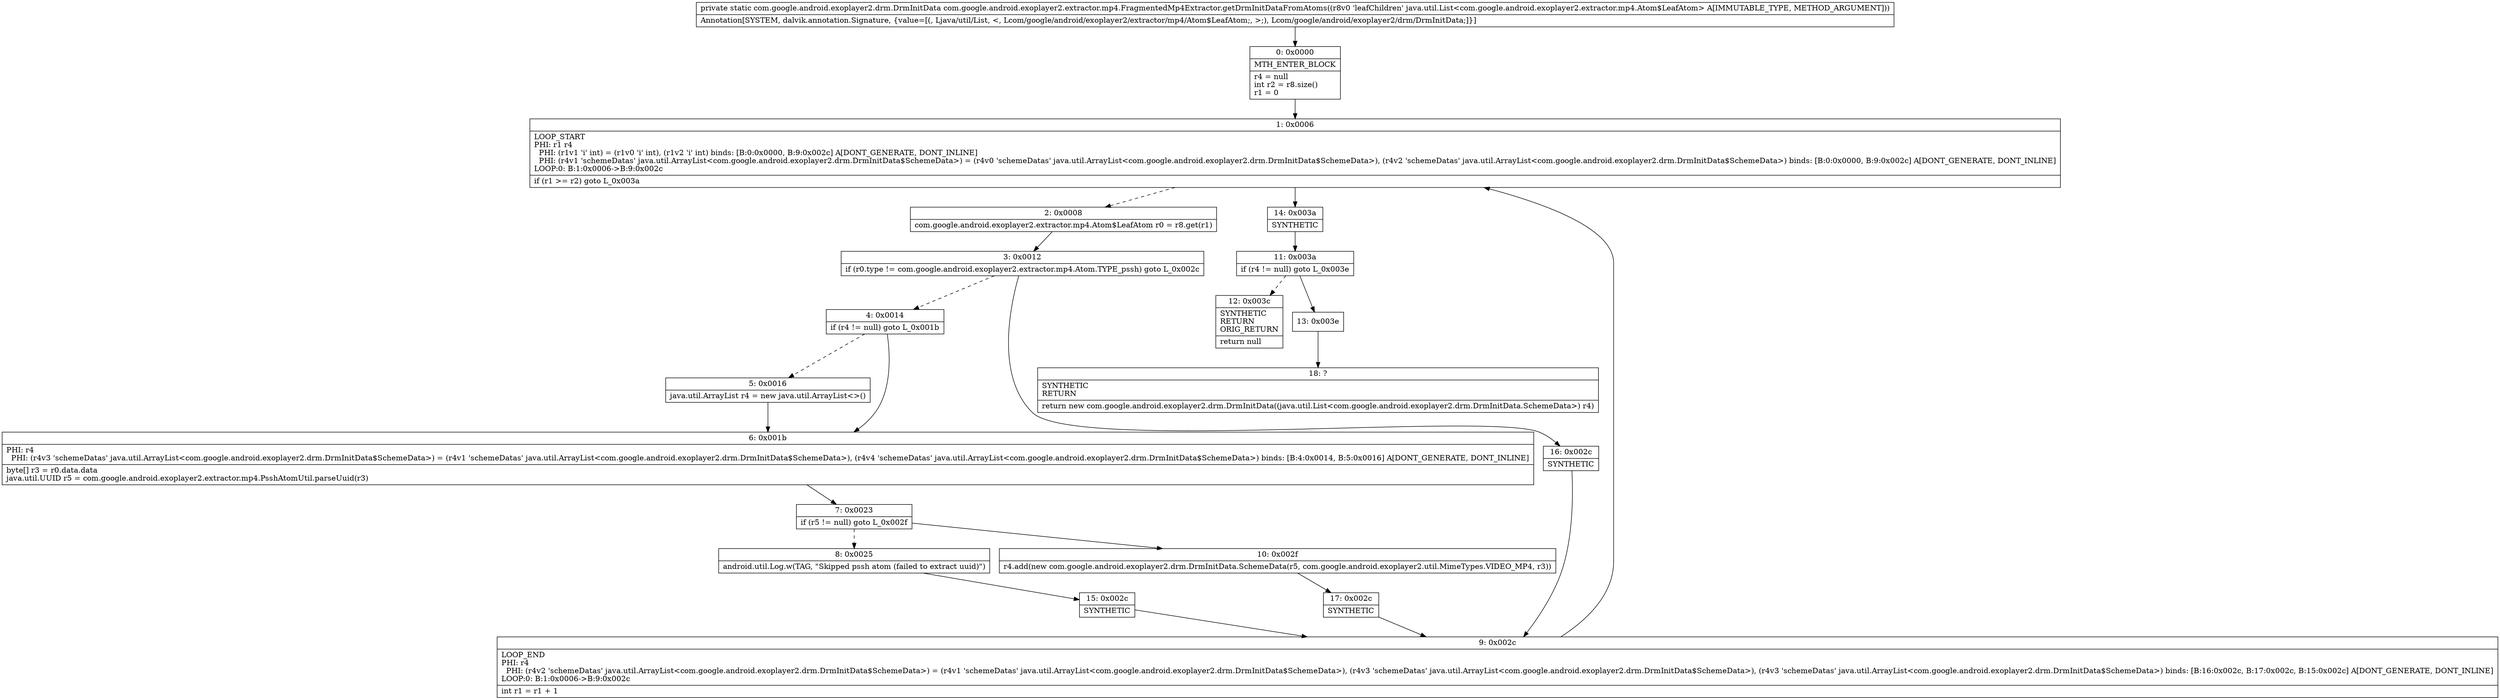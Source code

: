 digraph "CFG forcom.google.android.exoplayer2.extractor.mp4.FragmentedMp4Extractor.getDrmInitDataFromAtoms(Ljava\/util\/List;)Lcom\/google\/android\/exoplayer2\/drm\/DrmInitData;" {
Node_0 [shape=record,label="{0\:\ 0x0000|MTH_ENTER_BLOCK\l|r4 = null\lint r2 = r8.size()\lr1 = 0\l}"];
Node_1 [shape=record,label="{1\:\ 0x0006|LOOP_START\lPHI: r1 r4 \l  PHI: (r1v1 'i' int) = (r1v0 'i' int), (r1v2 'i' int) binds: [B:0:0x0000, B:9:0x002c] A[DONT_GENERATE, DONT_INLINE]\l  PHI: (r4v1 'schemeDatas' java.util.ArrayList\<com.google.android.exoplayer2.drm.DrmInitData$SchemeData\>) = (r4v0 'schemeDatas' java.util.ArrayList\<com.google.android.exoplayer2.drm.DrmInitData$SchemeData\>), (r4v2 'schemeDatas' java.util.ArrayList\<com.google.android.exoplayer2.drm.DrmInitData$SchemeData\>) binds: [B:0:0x0000, B:9:0x002c] A[DONT_GENERATE, DONT_INLINE]\lLOOP:0: B:1:0x0006\-\>B:9:0x002c\l|if (r1 \>= r2) goto L_0x003a\l}"];
Node_2 [shape=record,label="{2\:\ 0x0008|com.google.android.exoplayer2.extractor.mp4.Atom$LeafAtom r0 = r8.get(r1)\l}"];
Node_3 [shape=record,label="{3\:\ 0x0012|if (r0.type != com.google.android.exoplayer2.extractor.mp4.Atom.TYPE_pssh) goto L_0x002c\l}"];
Node_4 [shape=record,label="{4\:\ 0x0014|if (r4 != null) goto L_0x001b\l}"];
Node_5 [shape=record,label="{5\:\ 0x0016|java.util.ArrayList r4 = new java.util.ArrayList\<\>()\l}"];
Node_6 [shape=record,label="{6\:\ 0x001b|PHI: r4 \l  PHI: (r4v3 'schemeDatas' java.util.ArrayList\<com.google.android.exoplayer2.drm.DrmInitData$SchemeData\>) = (r4v1 'schemeDatas' java.util.ArrayList\<com.google.android.exoplayer2.drm.DrmInitData$SchemeData\>), (r4v4 'schemeDatas' java.util.ArrayList\<com.google.android.exoplayer2.drm.DrmInitData$SchemeData\>) binds: [B:4:0x0014, B:5:0x0016] A[DONT_GENERATE, DONT_INLINE]\l|byte[] r3 = r0.data.data\ljava.util.UUID r5 = com.google.android.exoplayer2.extractor.mp4.PsshAtomUtil.parseUuid(r3)\l}"];
Node_7 [shape=record,label="{7\:\ 0x0023|if (r5 != null) goto L_0x002f\l}"];
Node_8 [shape=record,label="{8\:\ 0x0025|android.util.Log.w(TAG, \"Skipped pssh atom (failed to extract uuid)\")\l}"];
Node_9 [shape=record,label="{9\:\ 0x002c|LOOP_END\lPHI: r4 \l  PHI: (r4v2 'schemeDatas' java.util.ArrayList\<com.google.android.exoplayer2.drm.DrmInitData$SchemeData\>) = (r4v1 'schemeDatas' java.util.ArrayList\<com.google.android.exoplayer2.drm.DrmInitData$SchemeData\>), (r4v3 'schemeDatas' java.util.ArrayList\<com.google.android.exoplayer2.drm.DrmInitData$SchemeData\>), (r4v3 'schemeDatas' java.util.ArrayList\<com.google.android.exoplayer2.drm.DrmInitData$SchemeData\>) binds: [B:16:0x002c, B:17:0x002c, B:15:0x002c] A[DONT_GENERATE, DONT_INLINE]\lLOOP:0: B:1:0x0006\-\>B:9:0x002c\l|int r1 = r1 + 1\l}"];
Node_10 [shape=record,label="{10\:\ 0x002f|r4.add(new com.google.android.exoplayer2.drm.DrmInitData.SchemeData(r5, com.google.android.exoplayer2.util.MimeTypes.VIDEO_MP4, r3))\l}"];
Node_11 [shape=record,label="{11\:\ 0x003a|if (r4 != null) goto L_0x003e\l}"];
Node_12 [shape=record,label="{12\:\ 0x003c|SYNTHETIC\lRETURN\lORIG_RETURN\l|return null\l}"];
Node_13 [shape=record,label="{13\:\ 0x003e}"];
Node_14 [shape=record,label="{14\:\ 0x003a|SYNTHETIC\l}"];
Node_15 [shape=record,label="{15\:\ 0x002c|SYNTHETIC\l}"];
Node_16 [shape=record,label="{16\:\ 0x002c|SYNTHETIC\l}"];
Node_17 [shape=record,label="{17\:\ 0x002c|SYNTHETIC\l}"];
Node_18 [shape=record,label="{18\:\ ?|SYNTHETIC\lRETURN\l|return new com.google.android.exoplayer2.drm.DrmInitData((java.util.List\<com.google.android.exoplayer2.drm.DrmInitData.SchemeData\>) r4)\l}"];
MethodNode[shape=record,label="{private static com.google.android.exoplayer2.drm.DrmInitData com.google.android.exoplayer2.extractor.mp4.FragmentedMp4Extractor.getDrmInitDataFromAtoms((r8v0 'leafChildren' java.util.List\<com.google.android.exoplayer2.extractor.mp4.Atom$LeafAtom\> A[IMMUTABLE_TYPE, METHOD_ARGUMENT]))  | Annotation[SYSTEM, dalvik.annotation.Signature, \{value=[(, Ljava\/util\/List, \<, Lcom\/google\/android\/exoplayer2\/extractor\/mp4\/Atom$LeafAtom;, \>;), Lcom\/google\/android\/exoplayer2\/drm\/DrmInitData;]\}]\l}"];
MethodNode -> Node_0;
Node_0 -> Node_1;
Node_1 -> Node_2[style=dashed];
Node_1 -> Node_14;
Node_2 -> Node_3;
Node_3 -> Node_4[style=dashed];
Node_3 -> Node_16;
Node_4 -> Node_5[style=dashed];
Node_4 -> Node_6;
Node_5 -> Node_6;
Node_6 -> Node_7;
Node_7 -> Node_8[style=dashed];
Node_7 -> Node_10;
Node_8 -> Node_15;
Node_9 -> Node_1;
Node_10 -> Node_17;
Node_11 -> Node_12[style=dashed];
Node_11 -> Node_13;
Node_13 -> Node_18;
Node_14 -> Node_11;
Node_15 -> Node_9;
Node_16 -> Node_9;
Node_17 -> Node_9;
}

